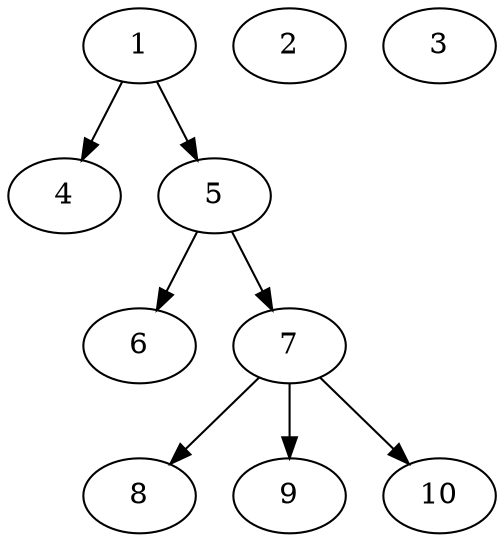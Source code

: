 // DAG (tier=1-easy, mode=data, n=10, ccr=0.347, fat=0.487, density=0.272, regular=0.766, jump=0.095, mindata=1048576, maxdata=8388608)
// DAG automatically generated by daggen at Sun Aug 24 16:33:33 2025
// /home/ermia/Project/Environments/daggen/bin/daggen --dot --ccr 0.347 --fat 0.487 --regular 0.766 --density 0.272 --jump 0.095 --mindata 1048576 --maxdata 8388608 -n 10 
digraph G {
  1 [size="50623424399258488", alpha="0.15", expect_size="25311712199629244"]
  1 -> 4 [size ="25251597516800"]
  1 -> 5 [size ="25251597516800"]
  2 [size="15204646880044732", alpha="0.08", expect_size="7602323440022366"]
  3 [size="3830627592671592448", alpha="0.02", expect_size="1915313796335796224"]
  4 [size="2107618829918401", alpha="0.11", expect_size="1053809414959200"]
  5 [size="1268894633012026880", alpha="0.07", expect_size="634447316506013440"]
  5 -> 6 [size ="439224964743168"]
  5 -> 7 [size ="439224964743168"]
  6 [size="9088931361766604", alpha="0.06", expect_size="4544465680883302"]
  7 [size="490198576136192000000", alpha="0.18", expect_size="245099288068096000000"]
  7 -> 8 [size ="497360568320000"]
  7 -> 9 [size ="497360568320000"]
  7 -> 10 [size ="497360568320000"]
  8 [size="122820472759353840", alpha="0.14", expect_size="61410236379676920"]
  9 [size="314911660017572642816", alpha="0.17", expect_size="157455830008786321408"]
  10 [size="303672585474231238656", alpha="0.17", expect_size="151836292737115619328"]
}